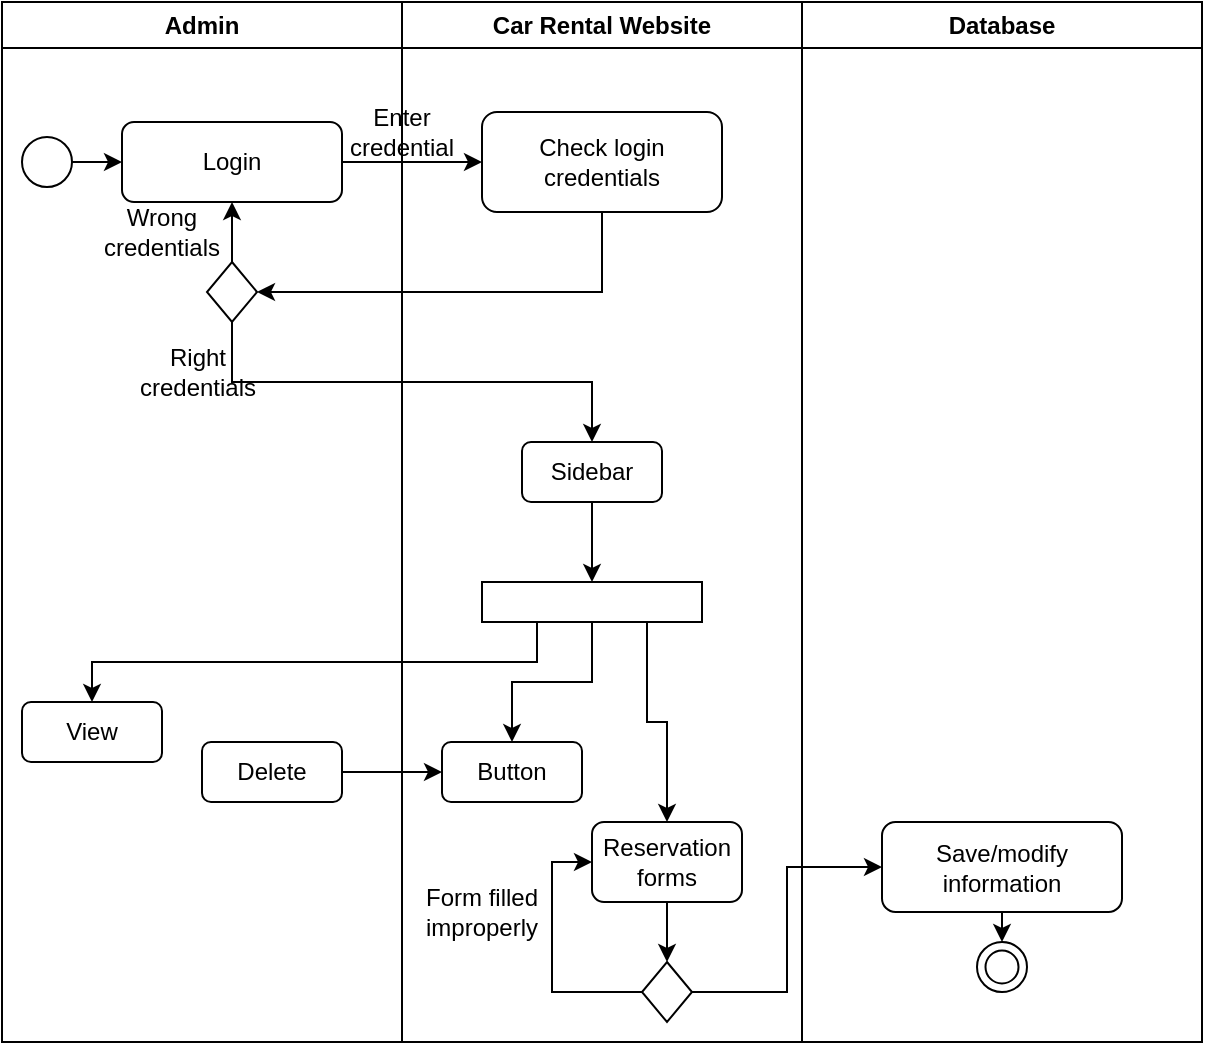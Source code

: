 <mxfile version="24.1.0" type="device">
  <diagram name="Page-1" id="GHCCZwFHGZ2dIF8Eq7Bc">
    <mxGraphModel dx="1398" dy="734" grid="1" gridSize="10" guides="1" tooltips="1" connect="1" arrows="1" fold="1" page="1" pageScale="1" pageWidth="850" pageHeight="1100" math="0" shadow="0">
      <root>
        <mxCell id="0" />
        <mxCell id="1" parent="0" />
        <mxCell id="qtLm0A7_fBKDtyC4aUwC-1" value="Admin" style="swimlane;whiteSpace=wrap;html=1;" parent="1" vertex="1">
          <mxGeometry x="120" y="80" width="200" height="520" as="geometry" />
        </mxCell>
        <mxCell id="qtLm0A7_fBKDtyC4aUwC-4" value="" style="ellipse;whiteSpace=wrap;html=1;aspect=fixed;" parent="qtLm0A7_fBKDtyC4aUwC-1" vertex="1">
          <mxGeometry x="10" y="67.5" width="25" height="25" as="geometry" />
        </mxCell>
        <mxCell id="qtLm0A7_fBKDtyC4aUwC-6" value="Login" style="rounded=1;whiteSpace=wrap;html=1;" parent="qtLm0A7_fBKDtyC4aUwC-1" vertex="1">
          <mxGeometry x="60" y="60" width="110" height="40" as="geometry" />
        </mxCell>
        <mxCell id="qtLm0A7_fBKDtyC4aUwC-8" value="" style="endArrow=classic;html=1;rounded=0;exitX=1;exitY=0.5;exitDx=0;exitDy=0;entryX=0;entryY=0.5;entryDx=0;entryDy=0;" parent="qtLm0A7_fBKDtyC4aUwC-1" source="qtLm0A7_fBKDtyC4aUwC-4" target="qtLm0A7_fBKDtyC4aUwC-6" edge="1">
          <mxGeometry width="50" height="50" relative="1" as="geometry">
            <mxPoint x="280" y="260" as="sourcePoint" />
            <mxPoint x="330" y="210" as="targetPoint" />
          </mxGeometry>
        </mxCell>
        <mxCell id="qtLm0A7_fBKDtyC4aUwC-14" style="edgeStyle=orthogonalEdgeStyle;rounded=0;orthogonalLoop=1;jettySize=auto;html=1;exitX=0.5;exitY=0;exitDx=0;exitDy=0;entryX=0.5;entryY=1;entryDx=0;entryDy=0;" parent="qtLm0A7_fBKDtyC4aUwC-1" source="qtLm0A7_fBKDtyC4aUwC-10" target="qtLm0A7_fBKDtyC4aUwC-6" edge="1">
          <mxGeometry relative="1" as="geometry" />
        </mxCell>
        <mxCell id="qtLm0A7_fBKDtyC4aUwC-10" value="" style="rhombus;whiteSpace=wrap;html=1;" parent="qtLm0A7_fBKDtyC4aUwC-1" vertex="1">
          <mxGeometry x="102.5" y="130" width="25" height="30" as="geometry" />
        </mxCell>
        <mxCell id="qtLm0A7_fBKDtyC4aUwC-16" value="Wrong credentials" style="text;html=1;strokeColor=none;fillColor=none;align=center;verticalAlign=middle;whiteSpace=wrap;rounded=0;" parent="qtLm0A7_fBKDtyC4aUwC-1" vertex="1">
          <mxGeometry x="50" y="100" width="60" height="30" as="geometry" />
        </mxCell>
        <mxCell id="qtLm0A7_fBKDtyC4aUwC-21" value="View" style="rounded=1;whiteSpace=wrap;html=1;" parent="qtLm0A7_fBKDtyC4aUwC-1" vertex="1">
          <mxGeometry x="10" y="350" width="70" height="30" as="geometry" />
        </mxCell>
        <mxCell id="qtLm0A7_fBKDtyC4aUwC-23" value="Delete" style="rounded=1;whiteSpace=wrap;html=1;" parent="qtLm0A7_fBKDtyC4aUwC-1" vertex="1">
          <mxGeometry x="100" y="370" width="70" height="30" as="geometry" />
        </mxCell>
        <mxCell id="qtLm0A7_fBKDtyC4aUwC-19" value="Right credentials" style="text;html=1;strokeColor=none;fillColor=none;align=center;verticalAlign=middle;whiteSpace=wrap;rounded=0;" parent="qtLm0A7_fBKDtyC4aUwC-1" vertex="1">
          <mxGeometry x="67.5" y="170" width="60" height="30" as="geometry" />
        </mxCell>
        <mxCell id="qtLm0A7_fBKDtyC4aUwC-2" value="Car Rental Website" style="swimlane;whiteSpace=wrap;html=1;" parent="1" vertex="1">
          <mxGeometry x="320" y="80" width="200" height="520" as="geometry" />
        </mxCell>
        <mxCell id="qtLm0A7_fBKDtyC4aUwC-7" value="Check login credentials" style="rounded=1;whiteSpace=wrap;html=1;" parent="qtLm0A7_fBKDtyC4aUwC-2" vertex="1">
          <mxGeometry x="40" y="55" width="120" height="50" as="geometry" />
        </mxCell>
        <mxCell id="qtLm0A7_fBKDtyC4aUwC-15" value="Enter credential" style="text;html=1;strokeColor=none;fillColor=none;align=center;verticalAlign=middle;whiteSpace=wrap;rounded=0;" parent="qtLm0A7_fBKDtyC4aUwC-2" vertex="1">
          <mxGeometry x="-30" y="50" width="60" height="30" as="geometry" />
        </mxCell>
        <mxCell id="qtLm0A7_fBKDtyC4aUwC-27" style="edgeStyle=orthogonalEdgeStyle;rounded=0;orthogonalLoop=1;jettySize=auto;html=1;exitX=0.5;exitY=1;exitDx=0;exitDy=0;entryX=0.5;entryY=0;entryDx=0;entryDy=0;" parent="qtLm0A7_fBKDtyC4aUwC-2" source="qtLm0A7_fBKDtyC4aUwC-17" target="qtLm0A7_fBKDtyC4aUwC-26" edge="1">
          <mxGeometry relative="1" as="geometry" />
        </mxCell>
        <mxCell id="qtLm0A7_fBKDtyC4aUwC-32" style="edgeStyle=orthogonalEdgeStyle;rounded=0;orthogonalLoop=1;jettySize=auto;html=1;exitX=0.75;exitY=1;exitDx=0;exitDy=0;entryX=0.5;entryY=0;entryDx=0;entryDy=0;" parent="qtLm0A7_fBKDtyC4aUwC-2" source="qtLm0A7_fBKDtyC4aUwC-17" target="qtLm0A7_fBKDtyC4aUwC-30" edge="1">
          <mxGeometry relative="1" as="geometry" />
        </mxCell>
        <mxCell id="qtLm0A7_fBKDtyC4aUwC-17" value="" style="rounded=0;whiteSpace=wrap;html=1;" parent="qtLm0A7_fBKDtyC4aUwC-2" vertex="1">
          <mxGeometry x="40" y="290" width="110" height="20" as="geometry" />
        </mxCell>
        <mxCell id="qtLm0A7_fBKDtyC4aUwC-26" value="Button" style="rounded=1;whiteSpace=wrap;html=1;" parent="qtLm0A7_fBKDtyC4aUwC-2" vertex="1">
          <mxGeometry x="20" y="370" width="70" height="30" as="geometry" />
        </mxCell>
        <mxCell id="qtLm0A7_fBKDtyC4aUwC-34" style="edgeStyle=orthogonalEdgeStyle;rounded=0;orthogonalLoop=1;jettySize=auto;html=1;exitX=0.5;exitY=1;exitDx=0;exitDy=0;entryX=0.5;entryY=0;entryDx=0;entryDy=0;" parent="qtLm0A7_fBKDtyC4aUwC-2" source="qtLm0A7_fBKDtyC4aUwC-30" target="qtLm0A7_fBKDtyC4aUwC-33" edge="1">
          <mxGeometry relative="1" as="geometry" />
        </mxCell>
        <mxCell id="qtLm0A7_fBKDtyC4aUwC-30" value="Reservation forms" style="rounded=1;whiteSpace=wrap;html=1;" parent="qtLm0A7_fBKDtyC4aUwC-2" vertex="1">
          <mxGeometry x="95" y="410" width="75" height="40" as="geometry" />
        </mxCell>
        <mxCell id="qtLm0A7_fBKDtyC4aUwC-49" style="edgeStyle=orthogonalEdgeStyle;rounded=0;orthogonalLoop=1;jettySize=auto;html=1;exitX=0;exitY=0.5;exitDx=0;exitDy=0;entryX=0;entryY=0.5;entryDx=0;entryDy=0;" parent="qtLm0A7_fBKDtyC4aUwC-2" source="qtLm0A7_fBKDtyC4aUwC-33" target="qtLm0A7_fBKDtyC4aUwC-30" edge="1">
          <mxGeometry relative="1" as="geometry" />
        </mxCell>
        <mxCell id="qtLm0A7_fBKDtyC4aUwC-33" value="" style="rhombus;whiteSpace=wrap;html=1;" parent="qtLm0A7_fBKDtyC4aUwC-2" vertex="1">
          <mxGeometry x="120" y="480" width="25" height="30" as="geometry" />
        </mxCell>
        <mxCell id="qtLm0A7_fBKDtyC4aUwC-36" value="Form filled improperly" style="text;html=1;strokeColor=none;fillColor=none;align=center;verticalAlign=middle;whiteSpace=wrap;rounded=0;" parent="qtLm0A7_fBKDtyC4aUwC-2" vertex="1">
          <mxGeometry x="10" y="440" width="60" height="30" as="geometry" />
        </mxCell>
        <mxCell id="qtLm0A7_fBKDtyC4aUwC-47" style="edgeStyle=orthogonalEdgeStyle;rounded=0;orthogonalLoop=1;jettySize=auto;html=1;exitX=0.5;exitY=1;exitDx=0;exitDy=0;entryX=0.5;entryY=0;entryDx=0;entryDy=0;" parent="qtLm0A7_fBKDtyC4aUwC-2" source="qtLm0A7_fBKDtyC4aUwC-44" target="qtLm0A7_fBKDtyC4aUwC-17" edge="1">
          <mxGeometry relative="1" as="geometry" />
        </mxCell>
        <mxCell id="qtLm0A7_fBKDtyC4aUwC-44" value="Sidebar" style="rounded=1;whiteSpace=wrap;html=1;" parent="qtLm0A7_fBKDtyC4aUwC-2" vertex="1">
          <mxGeometry x="60" y="220" width="70" height="30" as="geometry" />
        </mxCell>
        <mxCell id="qtLm0A7_fBKDtyC4aUwC-3" value="Database" style="swimlane;whiteSpace=wrap;html=1;" parent="1" vertex="1">
          <mxGeometry x="520" y="80" width="200" height="520" as="geometry" />
        </mxCell>
        <mxCell id="9ZhA16wH7q1p9YYQ_qAK-4" style="edgeStyle=orthogonalEdgeStyle;rounded=0;orthogonalLoop=1;jettySize=auto;html=1;exitX=0.5;exitY=1;exitDx=0;exitDy=0;entryX=0.5;entryY=0;entryDx=0;entryDy=0;" edge="1" parent="qtLm0A7_fBKDtyC4aUwC-3" source="qtLm0A7_fBKDtyC4aUwC-38" target="9ZhA16wH7q1p9YYQ_qAK-2">
          <mxGeometry relative="1" as="geometry" />
        </mxCell>
        <mxCell id="qtLm0A7_fBKDtyC4aUwC-38" value="Save/modify information" style="rounded=1;whiteSpace=wrap;html=1;" parent="qtLm0A7_fBKDtyC4aUwC-3" vertex="1">
          <mxGeometry x="40" y="410" width="120" height="45" as="geometry" />
        </mxCell>
        <mxCell id="9ZhA16wH7q1p9YYQ_qAK-2" value="" style="ellipse;whiteSpace=wrap;html=1;aspect=fixed;" vertex="1" parent="qtLm0A7_fBKDtyC4aUwC-3">
          <mxGeometry x="87.5" y="470" width="25" height="25" as="geometry" />
        </mxCell>
        <mxCell id="9ZhA16wH7q1p9YYQ_qAK-3" value="" style="ellipse;whiteSpace=wrap;html=1;aspect=fixed;" vertex="1" parent="qtLm0A7_fBKDtyC4aUwC-3">
          <mxGeometry x="91.75" y="474.25" width="16.5" height="16.5" as="geometry" />
        </mxCell>
        <mxCell id="qtLm0A7_fBKDtyC4aUwC-9" value="" style="endArrow=classic;html=1;rounded=0;exitX=1;exitY=0.5;exitDx=0;exitDy=0;entryX=0;entryY=0.5;entryDx=0;entryDy=0;" parent="1" source="qtLm0A7_fBKDtyC4aUwC-6" target="qtLm0A7_fBKDtyC4aUwC-7" edge="1">
          <mxGeometry width="50" height="50" relative="1" as="geometry">
            <mxPoint x="165" y="170" as="sourcePoint" />
            <mxPoint x="190" y="170" as="targetPoint" />
          </mxGeometry>
        </mxCell>
        <mxCell id="qtLm0A7_fBKDtyC4aUwC-13" style="edgeStyle=orthogonalEdgeStyle;rounded=0;orthogonalLoop=1;jettySize=auto;html=1;exitX=0.5;exitY=1;exitDx=0;exitDy=0;entryX=1;entryY=0.5;entryDx=0;entryDy=0;" parent="1" source="qtLm0A7_fBKDtyC4aUwC-7" target="qtLm0A7_fBKDtyC4aUwC-10" edge="1">
          <mxGeometry relative="1" as="geometry" />
        </mxCell>
        <mxCell id="qtLm0A7_fBKDtyC4aUwC-24" style="edgeStyle=orthogonalEdgeStyle;rounded=0;orthogonalLoop=1;jettySize=auto;html=1;exitX=0.25;exitY=1;exitDx=0;exitDy=0;entryX=0.5;entryY=0;entryDx=0;entryDy=0;" parent="1" source="qtLm0A7_fBKDtyC4aUwC-17" target="qtLm0A7_fBKDtyC4aUwC-21" edge="1">
          <mxGeometry relative="1" as="geometry" />
        </mxCell>
        <mxCell id="qtLm0A7_fBKDtyC4aUwC-28" style="edgeStyle=orthogonalEdgeStyle;rounded=0;orthogonalLoop=1;jettySize=auto;html=1;exitX=1;exitY=0.5;exitDx=0;exitDy=0;entryX=0;entryY=0.5;entryDx=0;entryDy=0;" parent="1" source="qtLm0A7_fBKDtyC4aUwC-23" target="qtLm0A7_fBKDtyC4aUwC-26" edge="1">
          <mxGeometry relative="1" as="geometry" />
        </mxCell>
        <mxCell id="qtLm0A7_fBKDtyC4aUwC-46" style="edgeStyle=orthogonalEdgeStyle;rounded=0;orthogonalLoop=1;jettySize=auto;html=1;exitX=0.5;exitY=1;exitDx=0;exitDy=0;entryX=0.5;entryY=0;entryDx=0;entryDy=0;" parent="1" source="qtLm0A7_fBKDtyC4aUwC-10" target="qtLm0A7_fBKDtyC4aUwC-44" edge="1">
          <mxGeometry relative="1" as="geometry" />
        </mxCell>
        <mxCell id="qtLm0A7_fBKDtyC4aUwC-51" style="edgeStyle=orthogonalEdgeStyle;rounded=0;orthogonalLoop=1;jettySize=auto;html=1;exitX=1;exitY=0.5;exitDx=0;exitDy=0;entryX=0;entryY=0.5;entryDx=0;entryDy=0;" parent="1" source="qtLm0A7_fBKDtyC4aUwC-33" target="qtLm0A7_fBKDtyC4aUwC-38" edge="1">
          <mxGeometry relative="1" as="geometry" />
        </mxCell>
      </root>
    </mxGraphModel>
  </diagram>
</mxfile>

